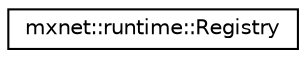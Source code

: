 digraph "Graphical Class Hierarchy"
{
 // LATEX_PDF_SIZE
  edge [fontname="Helvetica",fontsize="10",labelfontname="Helvetica",labelfontsize="10"];
  node [fontname="Helvetica",fontsize="10",shape=record];
  rankdir="LR";
  Node0 [label="mxnet::runtime::Registry",height=0.2,width=0.4,color="black", fillcolor="white", style="filled",URL="$classmxnet_1_1runtime_1_1Registry.html",tooltip="Registry for global function."];
}

